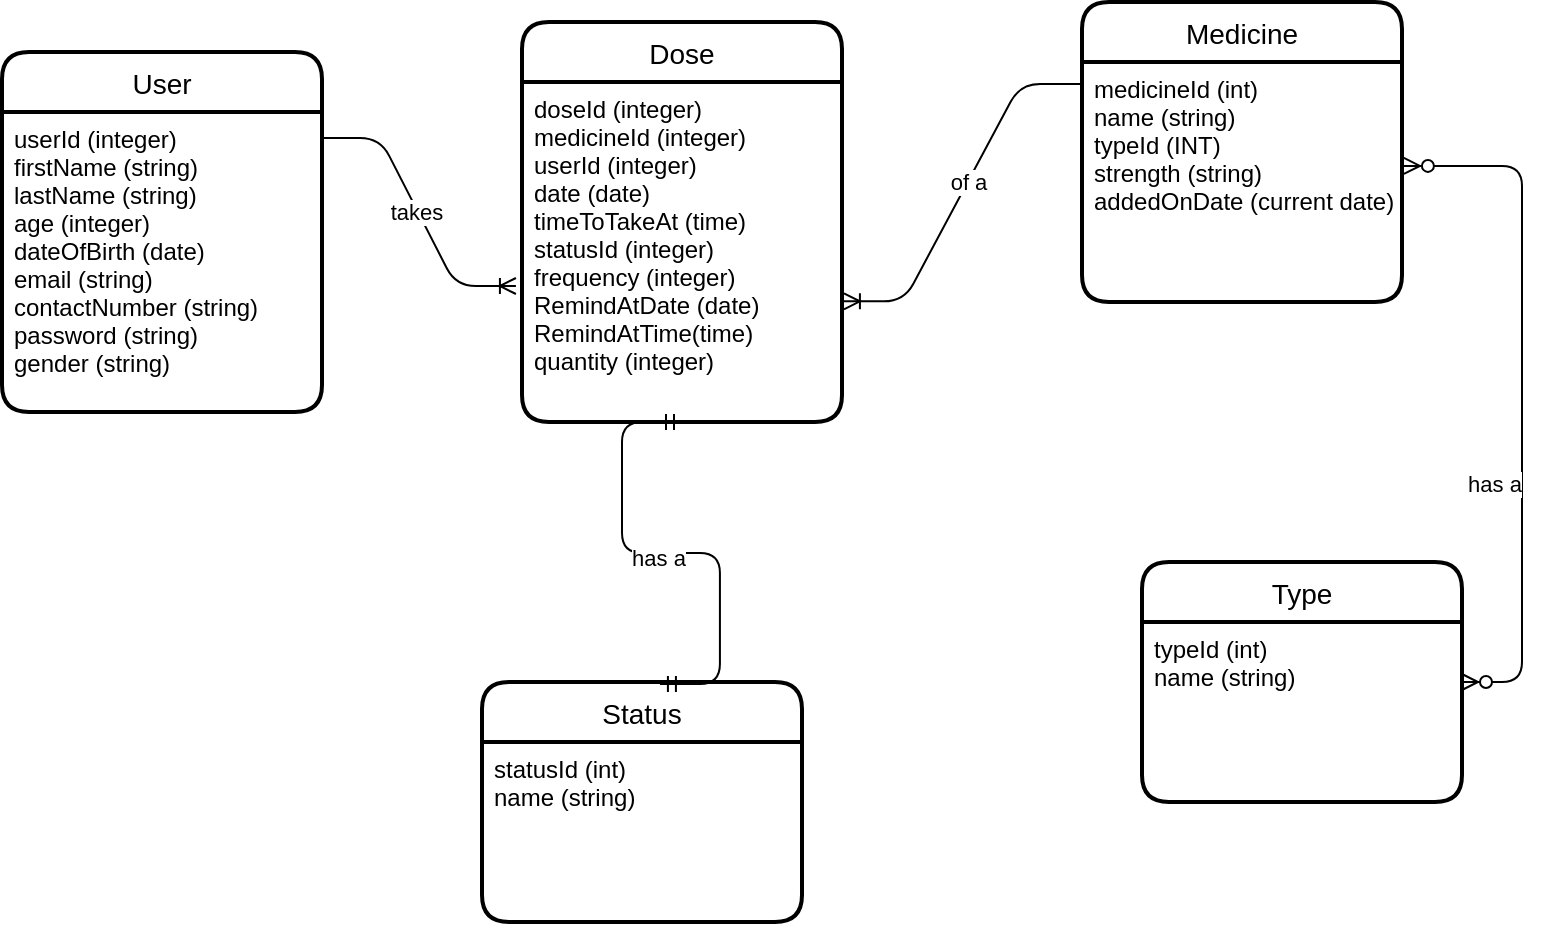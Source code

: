 <mxfile version="14.8.0" type="device"><diagram id="R2lEEEUBdFMjLlhIrx00" name="Page-1"><mxGraphModel dx="942" dy="582" grid="1" gridSize="10" guides="1" tooltips="1" connect="1" arrows="1" fold="1" page="1" pageScale="1" pageWidth="850" pageHeight="1100" math="0" shadow="0" extFonts="Permanent Marker^https://fonts.googleapis.com/css?family=Permanent+Marker"><root><mxCell id="0"/><mxCell id="1" parent="0"/><mxCell id="EytgcQ9BEHUovaR0-EAh-1" value="User" style="swimlane;childLayout=stackLayout;horizontal=1;startSize=30;horizontalStack=0;rounded=1;fontSize=14;fontStyle=0;strokeWidth=2;resizeParent=0;resizeLast=1;shadow=0;dashed=0;align=center;" parent="1" vertex="1"><mxGeometry x="50" y="145" width="160" height="180" as="geometry"/></mxCell><mxCell id="EytgcQ9BEHUovaR0-EAh-2" value="userId (integer)&#10;firstName (string)&#10;lastName (string)&#10;age (integer)&#10;dateOfBirth (date)&#10;email (string)&#10;contactNumber (string)&#10;password (string)&#10;gender (string)" style="align=left;strokeColor=none;fillColor=none;spacingLeft=4;fontSize=12;verticalAlign=top;resizable=0;rotatable=0;part=1;" parent="EytgcQ9BEHUovaR0-EAh-1" vertex="1"><mxGeometry y="30" width="160" height="150" as="geometry"/></mxCell><mxCell id="EytgcQ9BEHUovaR0-EAh-3" value="Medicine" style="swimlane;childLayout=stackLayout;horizontal=1;startSize=30;horizontalStack=0;rounded=1;fontSize=14;fontStyle=0;strokeWidth=2;resizeParent=0;resizeLast=1;shadow=0;dashed=0;align=center;" parent="1" vertex="1"><mxGeometry x="590" y="120" width="160" height="150" as="geometry"/></mxCell><mxCell id="EytgcQ9BEHUovaR0-EAh-4" value="medicineId (int)&#10;name (string)&#10;typeId (INT)&#10;strength (string)&#10;addedOnDate (current date)&#10;" style="align=left;strokeColor=none;fillColor=none;spacingLeft=4;fontSize=12;verticalAlign=top;resizable=0;rotatable=0;part=1;" parent="EytgcQ9BEHUovaR0-EAh-3" vertex="1"><mxGeometry y="30" width="160" height="120" as="geometry"/></mxCell><mxCell id="EytgcQ9BEHUovaR0-EAh-9" value="Type" style="swimlane;childLayout=stackLayout;horizontal=1;startSize=30;horizontalStack=0;rounded=1;fontSize=14;fontStyle=0;strokeWidth=2;resizeParent=0;resizeLast=1;shadow=0;dashed=0;align=center;" parent="1" vertex="1"><mxGeometry x="620" y="400" width="160" height="120" as="geometry"/></mxCell><mxCell id="EytgcQ9BEHUovaR0-EAh-10" value="typeId (int)&#10;name (string)" style="align=left;strokeColor=none;fillColor=none;spacingLeft=4;fontSize=12;verticalAlign=top;resizable=0;rotatable=0;part=1;" parent="EytgcQ9BEHUovaR0-EAh-9" vertex="1"><mxGeometry y="30" width="160" height="90" as="geometry"/></mxCell><mxCell id="EytgcQ9BEHUovaR0-EAh-11" value="" style="edgeStyle=entityRelationEdgeStyle;fontSize=12;html=1;endArrow=ERzeroToMany;endFill=1;startArrow=ERzeroToMany;exitX=1.006;exitY=0.433;exitDx=0;exitDy=0;exitPerimeter=0;" parent="1" source="EytgcQ9BEHUovaR0-EAh-4" target="EytgcQ9BEHUovaR0-EAh-9" edge="1"><mxGeometry width="100" height="100" relative="1" as="geometry"><mxPoint x="508" y="260" as="sourcePoint"/><mxPoint x="470" y="350" as="targetPoint"/></mxGeometry></mxCell><mxCell id="EytgcQ9BEHUovaR0-EAh-12" value="has a" style="edgeLabel;html=1;align=center;verticalAlign=middle;resizable=0;points=[];" parent="EytgcQ9BEHUovaR0-EAh-11" vertex="1" connectable="0"><mxGeometry x="0.244" y="2" relative="1" as="geometry"><mxPoint x="-16" y="2" as="offset"/></mxGeometry></mxCell><mxCell id="EytgcQ9BEHUovaR0-EAh-19" value="Dose" style="swimlane;childLayout=stackLayout;horizontal=1;startSize=30;horizontalStack=0;rounded=1;fontSize=14;fontStyle=0;strokeWidth=2;resizeParent=0;resizeLast=1;shadow=0;dashed=0;align=center;" parent="1" vertex="1"><mxGeometry x="310" y="130" width="160" height="200" as="geometry"/></mxCell><mxCell id="EytgcQ9BEHUovaR0-EAh-20" value="doseId (integer)&#10;medicineId (integer)&#10;userId (integer)&#10;date (date)&#10;timeToTakeAt (time)&#10;statusId (integer)&#10;frequency (integer)&#10;RemindAtDate (date)&#10;RemindAtTime(time)&#10;quantity (integer)" style="align=left;strokeColor=none;fillColor=none;spacingLeft=4;fontSize=12;verticalAlign=top;resizable=0;rotatable=0;part=1;" parent="EytgcQ9BEHUovaR0-EAh-19" vertex="1"><mxGeometry y="30" width="160" height="170" as="geometry"/></mxCell><mxCell id="EytgcQ9BEHUovaR0-EAh-28" value="" style="edgeStyle=entityRelationEdgeStyle;fontSize=12;html=1;endArrow=ERoneToMany;exitX=0.994;exitY=0.087;exitDx=0;exitDy=0;exitPerimeter=0;entryX=-0.019;entryY=0.6;entryDx=0;entryDy=0;entryPerimeter=0;" parent="1" source="EytgcQ9BEHUovaR0-EAh-2" target="EytgcQ9BEHUovaR0-EAh-20" edge="1"><mxGeometry width="100" height="100" relative="1" as="geometry"><mxPoint x="360" y="350" as="sourcePoint"/><mxPoint x="290" y="260" as="targetPoint"/></mxGeometry></mxCell><mxCell id="EytgcQ9BEHUovaR0-EAh-29" value="takes" style="edgeLabel;html=1;align=center;verticalAlign=middle;resizable=0;points=[];" parent="EytgcQ9BEHUovaR0-EAh-28" vertex="1" connectable="0"><mxGeometry x="-0.014" y="-1" relative="1" as="geometry"><mxPoint as="offset"/></mxGeometry></mxCell><mxCell id="EytgcQ9BEHUovaR0-EAh-30" value="" style="edgeStyle=entityRelationEdgeStyle;fontSize=12;html=1;endArrow=ERoneToMany;exitX=-0.006;exitY=0.092;exitDx=0;exitDy=0;exitPerimeter=0;entryX=1.006;entryY=0.645;entryDx=0;entryDy=0;entryPerimeter=0;" parent="1" source="EytgcQ9BEHUovaR0-EAh-4" target="EytgcQ9BEHUovaR0-EAh-20" edge="1"><mxGeometry width="100" height="100" relative="1" as="geometry"><mxPoint x="360" y="350" as="sourcePoint"/><mxPoint x="500" y="245" as="targetPoint"/></mxGeometry></mxCell><mxCell id="EytgcQ9BEHUovaR0-EAh-31" value="of a" style="edgeLabel;html=1;align=center;verticalAlign=middle;resizable=0;points=[];" parent="EytgcQ9BEHUovaR0-EAh-30" vertex="1" connectable="0"><mxGeometry x="-0.064" relative="1" as="geometry"><mxPoint as="offset"/></mxGeometry></mxCell><mxCell id="EytgcQ9BEHUovaR0-EAh-34" value="Status" style="swimlane;childLayout=stackLayout;horizontal=1;startSize=30;horizontalStack=0;rounded=1;fontSize=14;fontStyle=0;strokeWidth=2;resizeParent=0;resizeLast=1;shadow=0;dashed=0;align=center;" parent="1" vertex="1"><mxGeometry x="290" y="460" width="160" height="120" as="geometry"/></mxCell><mxCell id="EytgcQ9BEHUovaR0-EAh-36" value="statusId (int)&#10;name (string)" style="align=left;strokeColor=none;fillColor=none;spacingLeft=4;fontSize=12;verticalAlign=top;resizable=0;rotatable=0;part=1;" parent="EytgcQ9BEHUovaR0-EAh-34" vertex="1"><mxGeometry y="30" width="160" height="90" as="geometry"/></mxCell><mxCell id="EytgcQ9BEHUovaR0-EAh-37" value="" style="edgeStyle=entityRelationEdgeStyle;fontSize=12;html=1;endArrow=ERmandOne;startArrow=ERmandOne;entryX=0.556;entryY=0.008;entryDx=0;entryDy=0;entryPerimeter=0;exitX=0.5;exitY=1;exitDx=0;exitDy=0;" parent="1" source="EytgcQ9BEHUovaR0-EAh-20" target="EytgcQ9BEHUovaR0-EAh-34" edge="1"><mxGeometry width="100" height="100" relative="1" as="geometry"><mxPoint x="350" y="400" as="sourcePoint"/><mxPoint x="450" y="300" as="targetPoint"/></mxGeometry></mxCell><mxCell id="EytgcQ9BEHUovaR0-EAh-38" value="has a" style="edgeLabel;html=1;align=center;verticalAlign=middle;resizable=0;points=[];" parent="EytgcQ9BEHUovaR0-EAh-37" vertex="1" connectable="0"><mxGeometry x="-0.055" y="-2" relative="1" as="geometry"><mxPoint as="offset"/></mxGeometry></mxCell></root></mxGraphModel></diagram></mxfile>